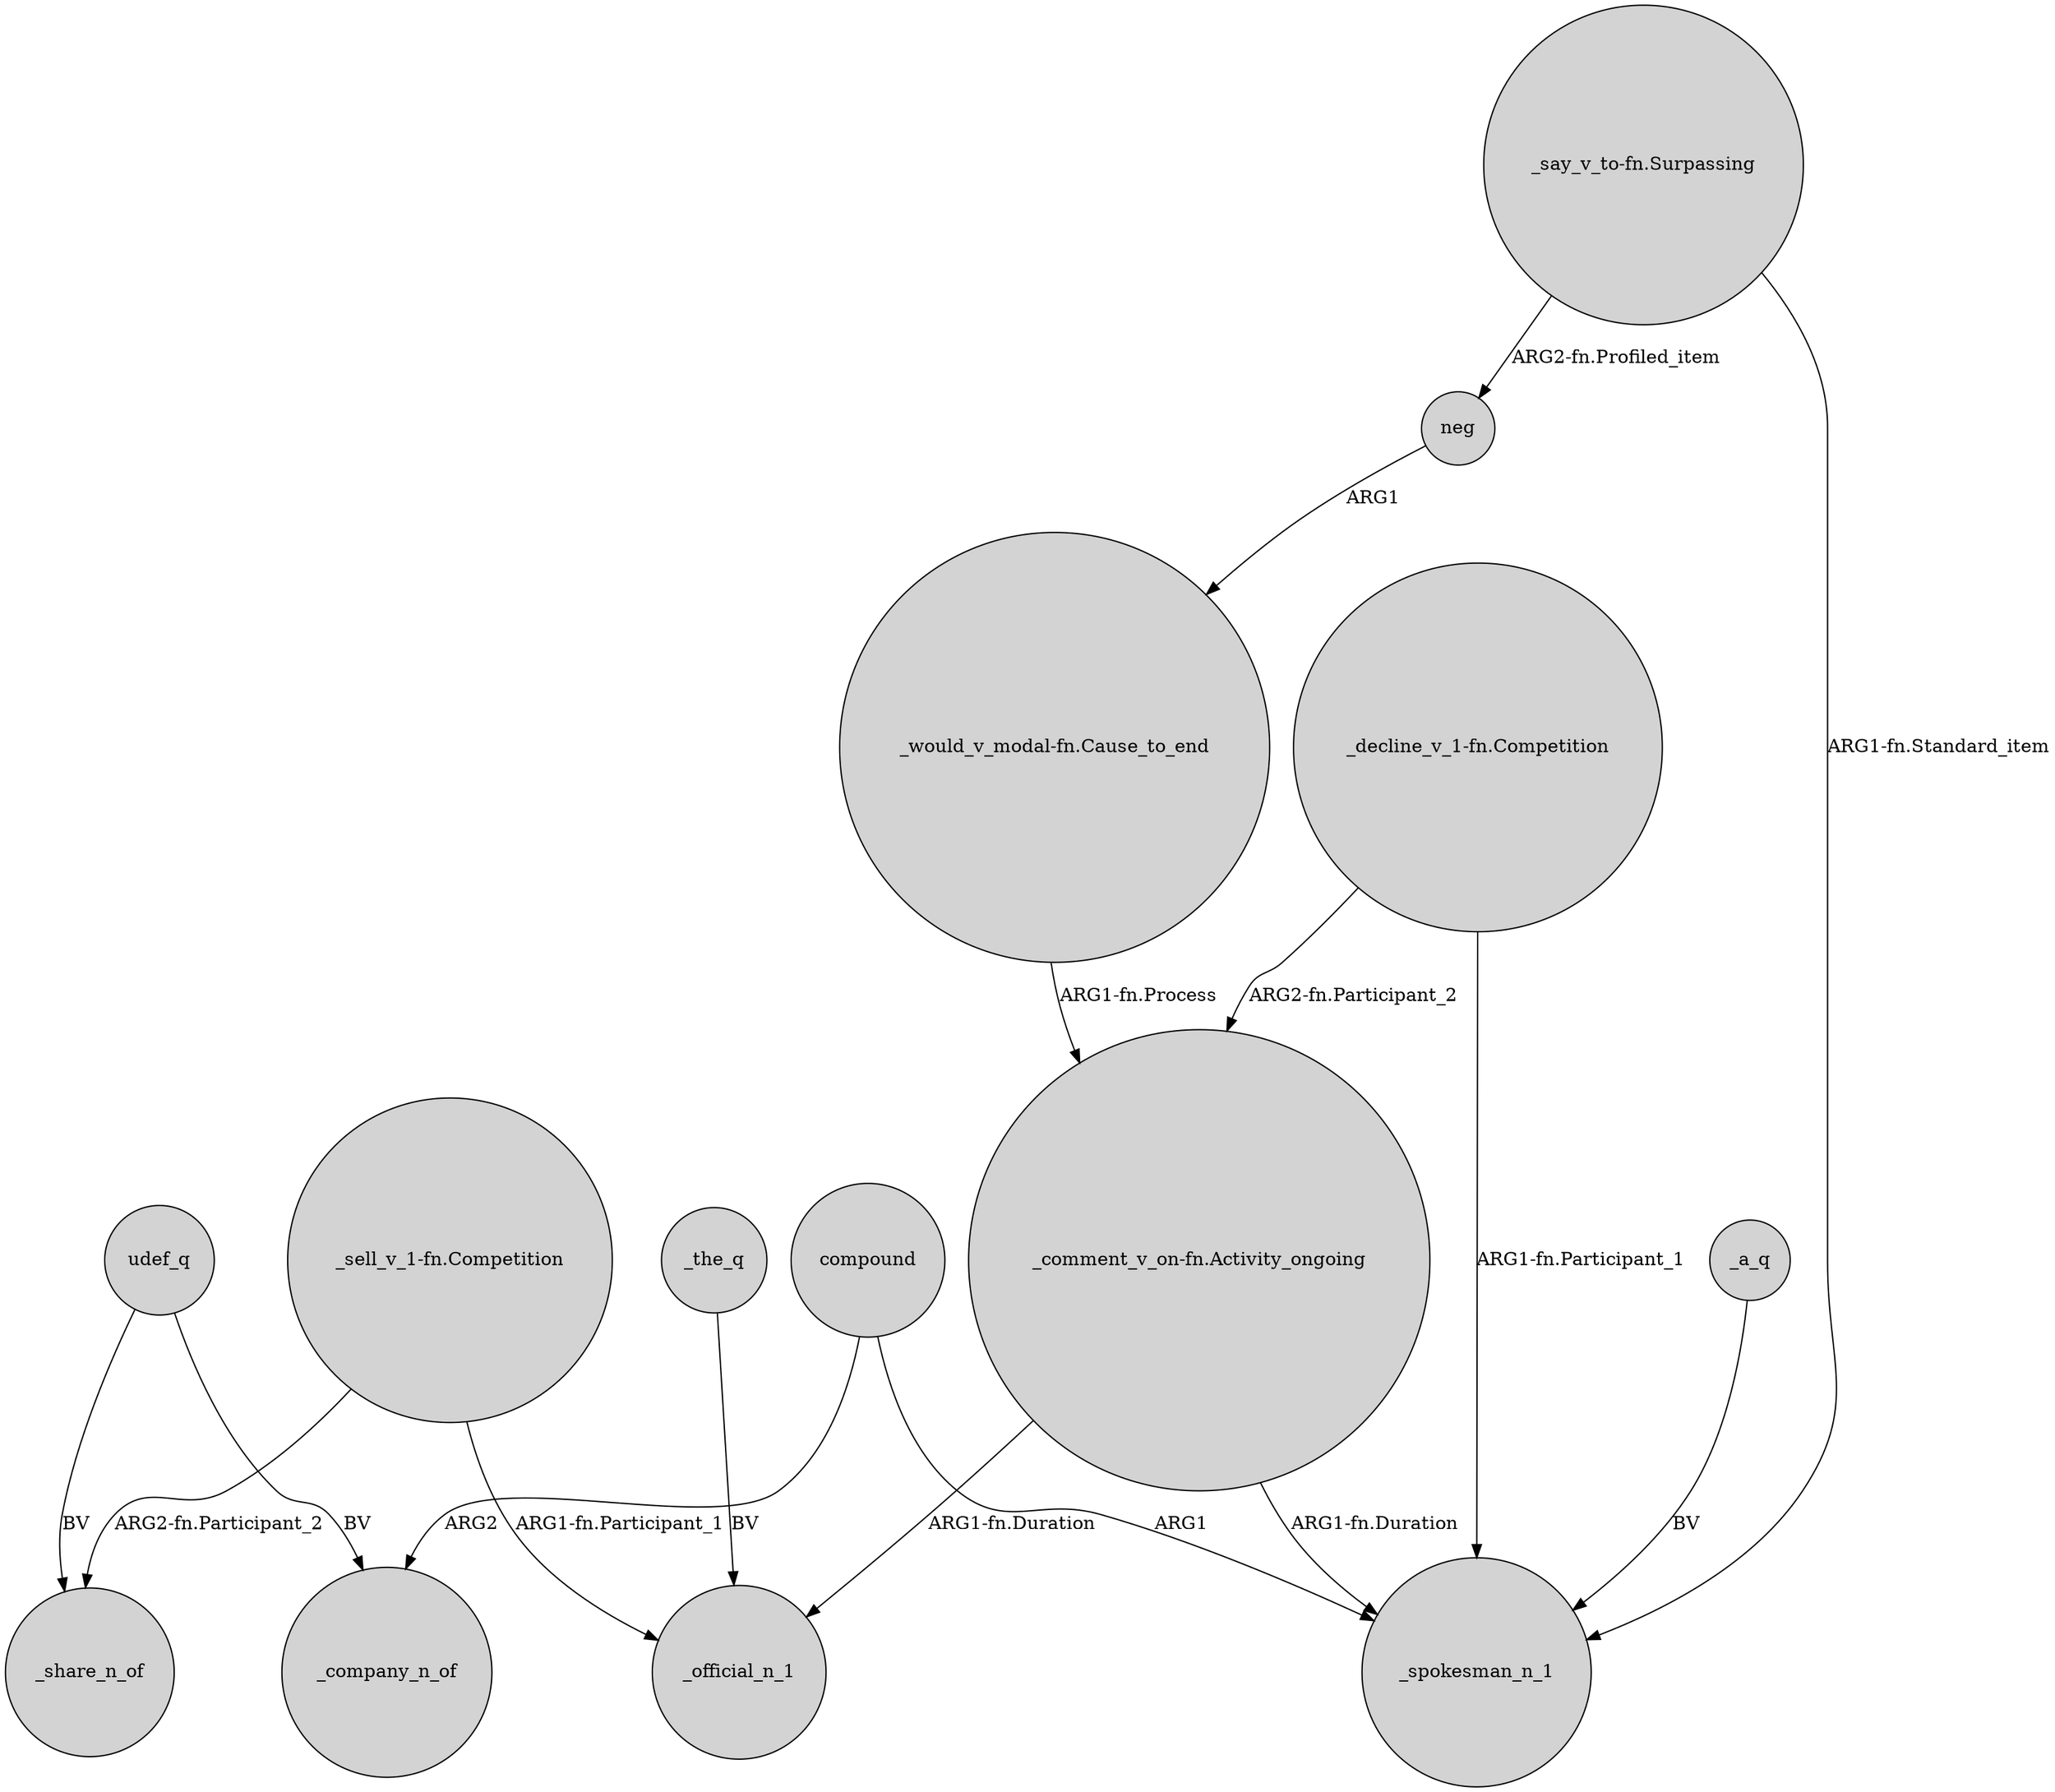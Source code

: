 digraph {
	node [shape=circle style=filled]
	"_sell_v_1-fn.Competition" -> _share_n_of [label="ARG2-fn.Participant_2"]
	compound -> _spokesman_n_1 [label=ARG1]
	"_comment_v_on-fn.Activity_ongoing" -> _spokesman_n_1 [label="ARG1-fn.Duration"]
	udef_q -> _share_n_of [label=BV]
	neg -> "_would_v_modal-fn.Cause_to_end" [label=ARG1]
	udef_q -> _company_n_of [label=BV]
	"_comment_v_on-fn.Activity_ongoing" -> _official_n_1 [label="ARG1-fn.Duration"]
	"_decline_v_1-fn.Competition" -> _spokesman_n_1 [label="ARG1-fn.Participant_1"]
	compound -> _company_n_of [label=ARG2]
	_the_q -> _official_n_1 [label=BV]
	_a_q -> _spokesman_n_1 [label=BV]
	"_decline_v_1-fn.Competition" -> "_comment_v_on-fn.Activity_ongoing" [label="ARG2-fn.Participant_2"]
	"_say_v_to-fn.Surpassing" -> _spokesman_n_1 [label="ARG1-fn.Standard_item"]
	"_sell_v_1-fn.Competition" -> _official_n_1 [label="ARG1-fn.Participant_1"]
	"_would_v_modal-fn.Cause_to_end" -> "_comment_v_on-fn.Activity_ongoing" [label="ARG1-fn.Process"]
	"_say_v_to-fn.Surpassing" -> neg [label="ARG2-fn.Profiled_item"]
}
